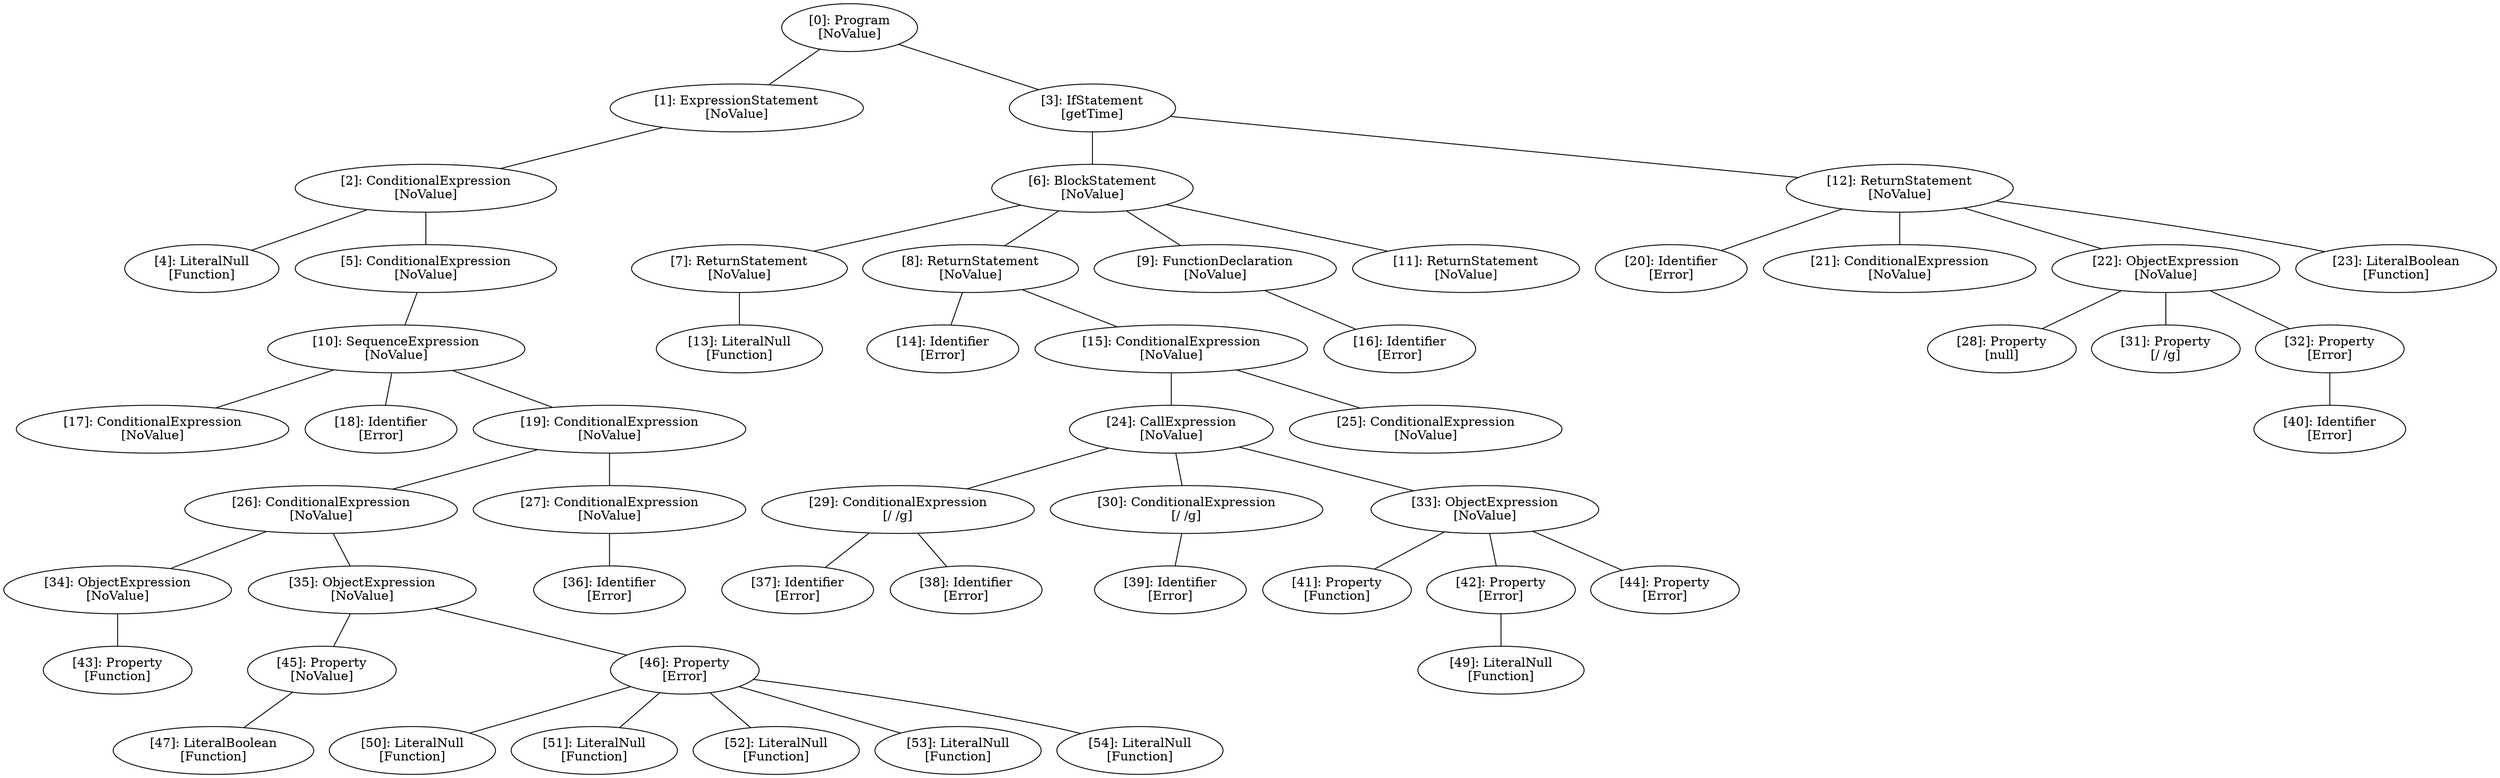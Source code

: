 // Result
graph {
	0 [label="[0]: Program
[NoValue]"]
	1 [label="[1]: ExpressionStatement
[NoValue]"]
	2 [label="[2]: ConditionalExpression
[NoValue]"]
	3 [label="[3]: IfStatement
[getTime]"]
	4 [label="[4]: LiteralNull
[Function]"]
	5 [label="[5]: ConditionalExpression
[NoValue]"]
	6 [label="[6]: BlockStatement
[NoValue]"]
	7 [label="[7]: ReturnStatement
[NoValue]"]
	8 [label="[8]: ReturnStatement
[NoValue]"]
	9 [label="[9]: FunctionDeclaration
[NoValue]"]
	10 [label="[10]: SequenceExpression
[NoValue]"]
	11 [label="[11]: ReturnStatement
[NoValue]"]
	12 [label="[12]: ReturnStatement
[NoValue]"]
	13 [label="[13]: LiteralNull
[Function]"]
	14 [label="[14]: Identifier
[Error]"]
	15 [label="[15]: ConditionalExpression
[NoValue]"]
	16 [label="[16]: Identifier
[Error]"]
	17 [label="[17]: ConditionalExpression
[NoValue]"]
	18 [label="[18]: Identifier
[Error]"]
	19 [label="[19]: ConditionalExpression
[NoValue]"]
	20 [label="[20]: Identifier
[Error]"]
	21 [label="[21]: ConditionalExpression
[NoValue]"]
	22 [label="[22]: ObjectExpression
[NoValue]"]
	23 [label="[23]: LiteralBoolean
[Function]"]
	24 [label="[24]: CallExpression
[NoValue]"]
	25 [label="[25]: ConditionalExpression
[NoValue]"]
	26 [label="[26]: ConditionalExpression
[NoValue]"]
	27 [label="[27]: ConditionalExpression
[NoValue]"]
	28 [label="[28]: Property
[null]"]
	29 [label="[29]: ConditionalExpression
[/ /g]"]
	30 [label="[30]: ConditionalExpression
[/ /g]"]
	31 [label="[31]: Property
[/ /g]"]
	32 [label="[32]: Property
[Error]"]
	33 [label="[33]: ObjectExpression
[NoValue]"]
	34 [label="[34]: ObjectExpression
[NoValue]"]
	35 [label="[35]: ObjectExpression
[NoValue]"]
	36 [label="[36]: Identifier
[Error]"]
	37 [label="[37]: Identifier
[Error]"]
	38 [label="[38]: Identifier
[Error]"]
	39 [label="[39]: Identifier
[Error]"]
	40 [label="[40]: Identifier
[Error]"]
	41 [label="[41]: Property
[Function]"]
	42 [label="[42]: Property
[Error]"]
	43 [label="[43]: Property
[Function]"]
	44 [label="[44]: Property
[Error]"]
	45 [label="[45]: Property
[NoValue]"]
	46 [label="[46]: Property
[Error]"]
	47 [label="[47]: LiteralBoolean
[Function]"]
	49 [label="[49]: LiteralNull
[Function]"]
	50 [label="[50]: LiteralNull
[Function]"]
	51 [label="[51]: LiteralNull
[Function]"]
	52 [label="[52]: LiteralNull
[Function]"]
	53 [label="[53]: LiteralNull
[Function]"]
	54 [label="[54]: LiteralNull
[Function]"]
	0 -- 1
	0 -- 3
	1 -- 2
	2 -- 4
	2 -- 5
	3 -- 6
	3 -- 12
	5 -- 10
	6 -- 7
	6 -- 8
	6 -- 9
	6 -- 11
	7 -- 13
	8 -- 14
	8 -- 15
	9 -- 16
	10 -- 17
	10 -- 18
	10 -- 19
	12 -- 20
	12 -- 21
	12 -- 22
	12 -- 23
	15 -- 24
	15 -- 25
	19 -- 26
	19 -- 27
	22 -- 28
	22 -- 31
	22 -- 32
	24 -- 29
	24 -- 30
	24 -- 33
	26 -- 34
	26 -- 35
	27 -- 36
	29 -- 37
	29 -- 38
	30 -- 39
	32 -- 40
	33 -- 41
	33 -- 42
	33 -- 44
	34 -- 43
	35 -- 45
	35 -- 46
	42 -- 49
	45 -- 47
	46 -- 50
	46 -- 51
	46 -- 52
	46 -- 53
	46 -- 54
}
